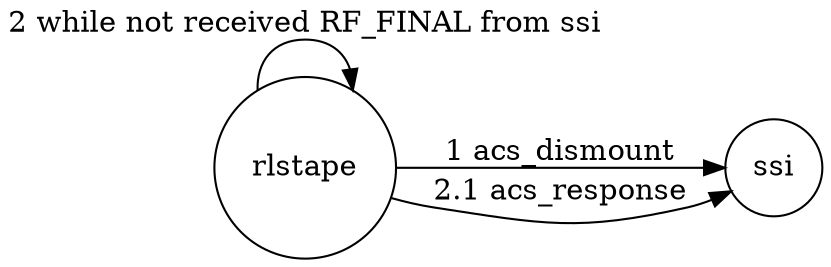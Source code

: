 digraph rlstape_ssi {
rankdir=LR;
node [shape = circle];
rlstape -> ssi     [ label =  "1 acs_dismount"                        ];
rlstape -> rlstape [ label =  "2 while not received RF_FINAL from ssi"];
rlstape -> ssi     [ label =    "2.1 acs_response"                    ];
}

